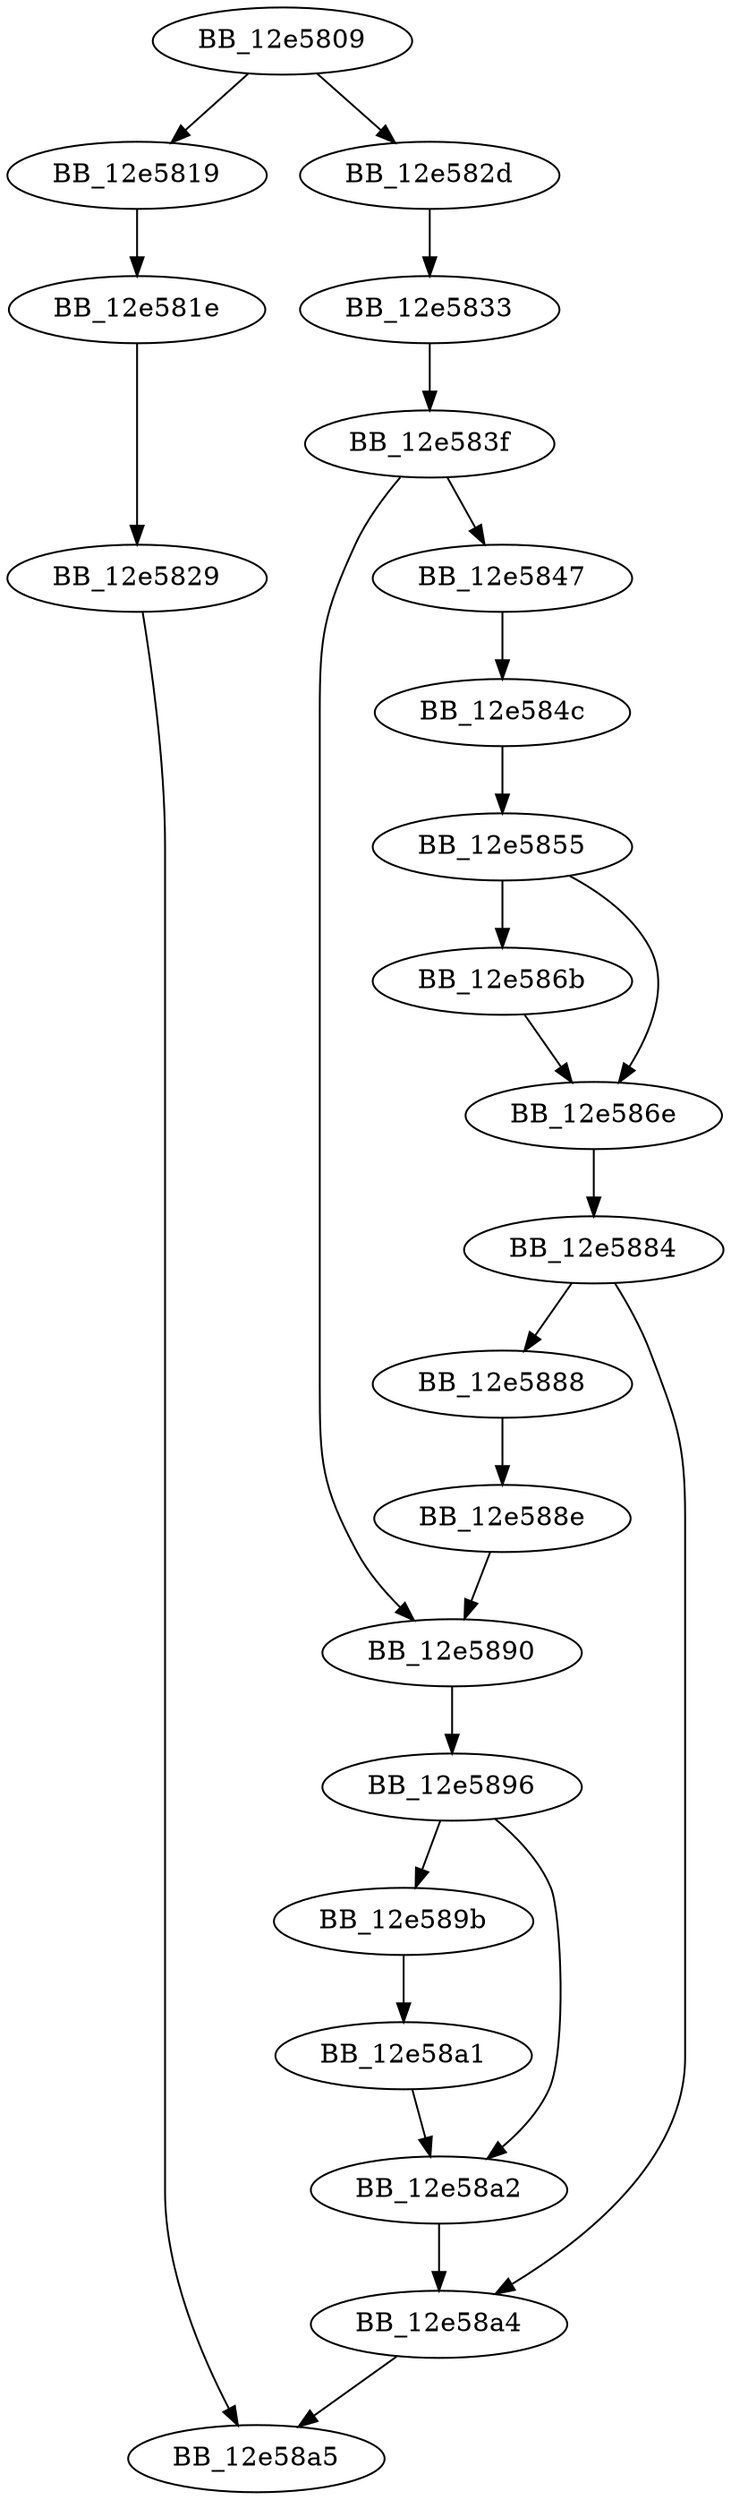 DiGraph __beginthreadex{
BB_12e5809->BB_12e5819
BB_12e5809->BB_12e582d
BB_12e5819->BB_12e581e
BB_12e581e->BB_12e5829
BB_12e5829->BB_12e58a5
BB_12e582d->BB_12e5833
BB_12e5833->BB_12e583f
BB_12e583f->BB_12e5847
BB_12e583f->BB_12e5890
BB_12e5847->BB_12e584c
BB_12e584c->BB_12e5855
BB_12e5855->BB_12e586b
BB_12e5855->BB_12e586e
BB_12e586b->BB_12e586e
BB_12e586e->BB_12e5884
BB_12e5884->BB_12e5888
BB_12e5884->BB_12e58a4
BB_12e5888->BB_12e588e
BB_12e588e->BB_12e5890
BB_12e5890->BB_12e5896
BB_12e5896->BB_12e589b
BB_12e5896->BB_12e58a2
BB_12e589b->BB_12e58a1
BB_12e58a1->BB_12e58a2
BB_12e58a2->BB_12e58a4
BB_12e58a4->BB_12e58a5
}
